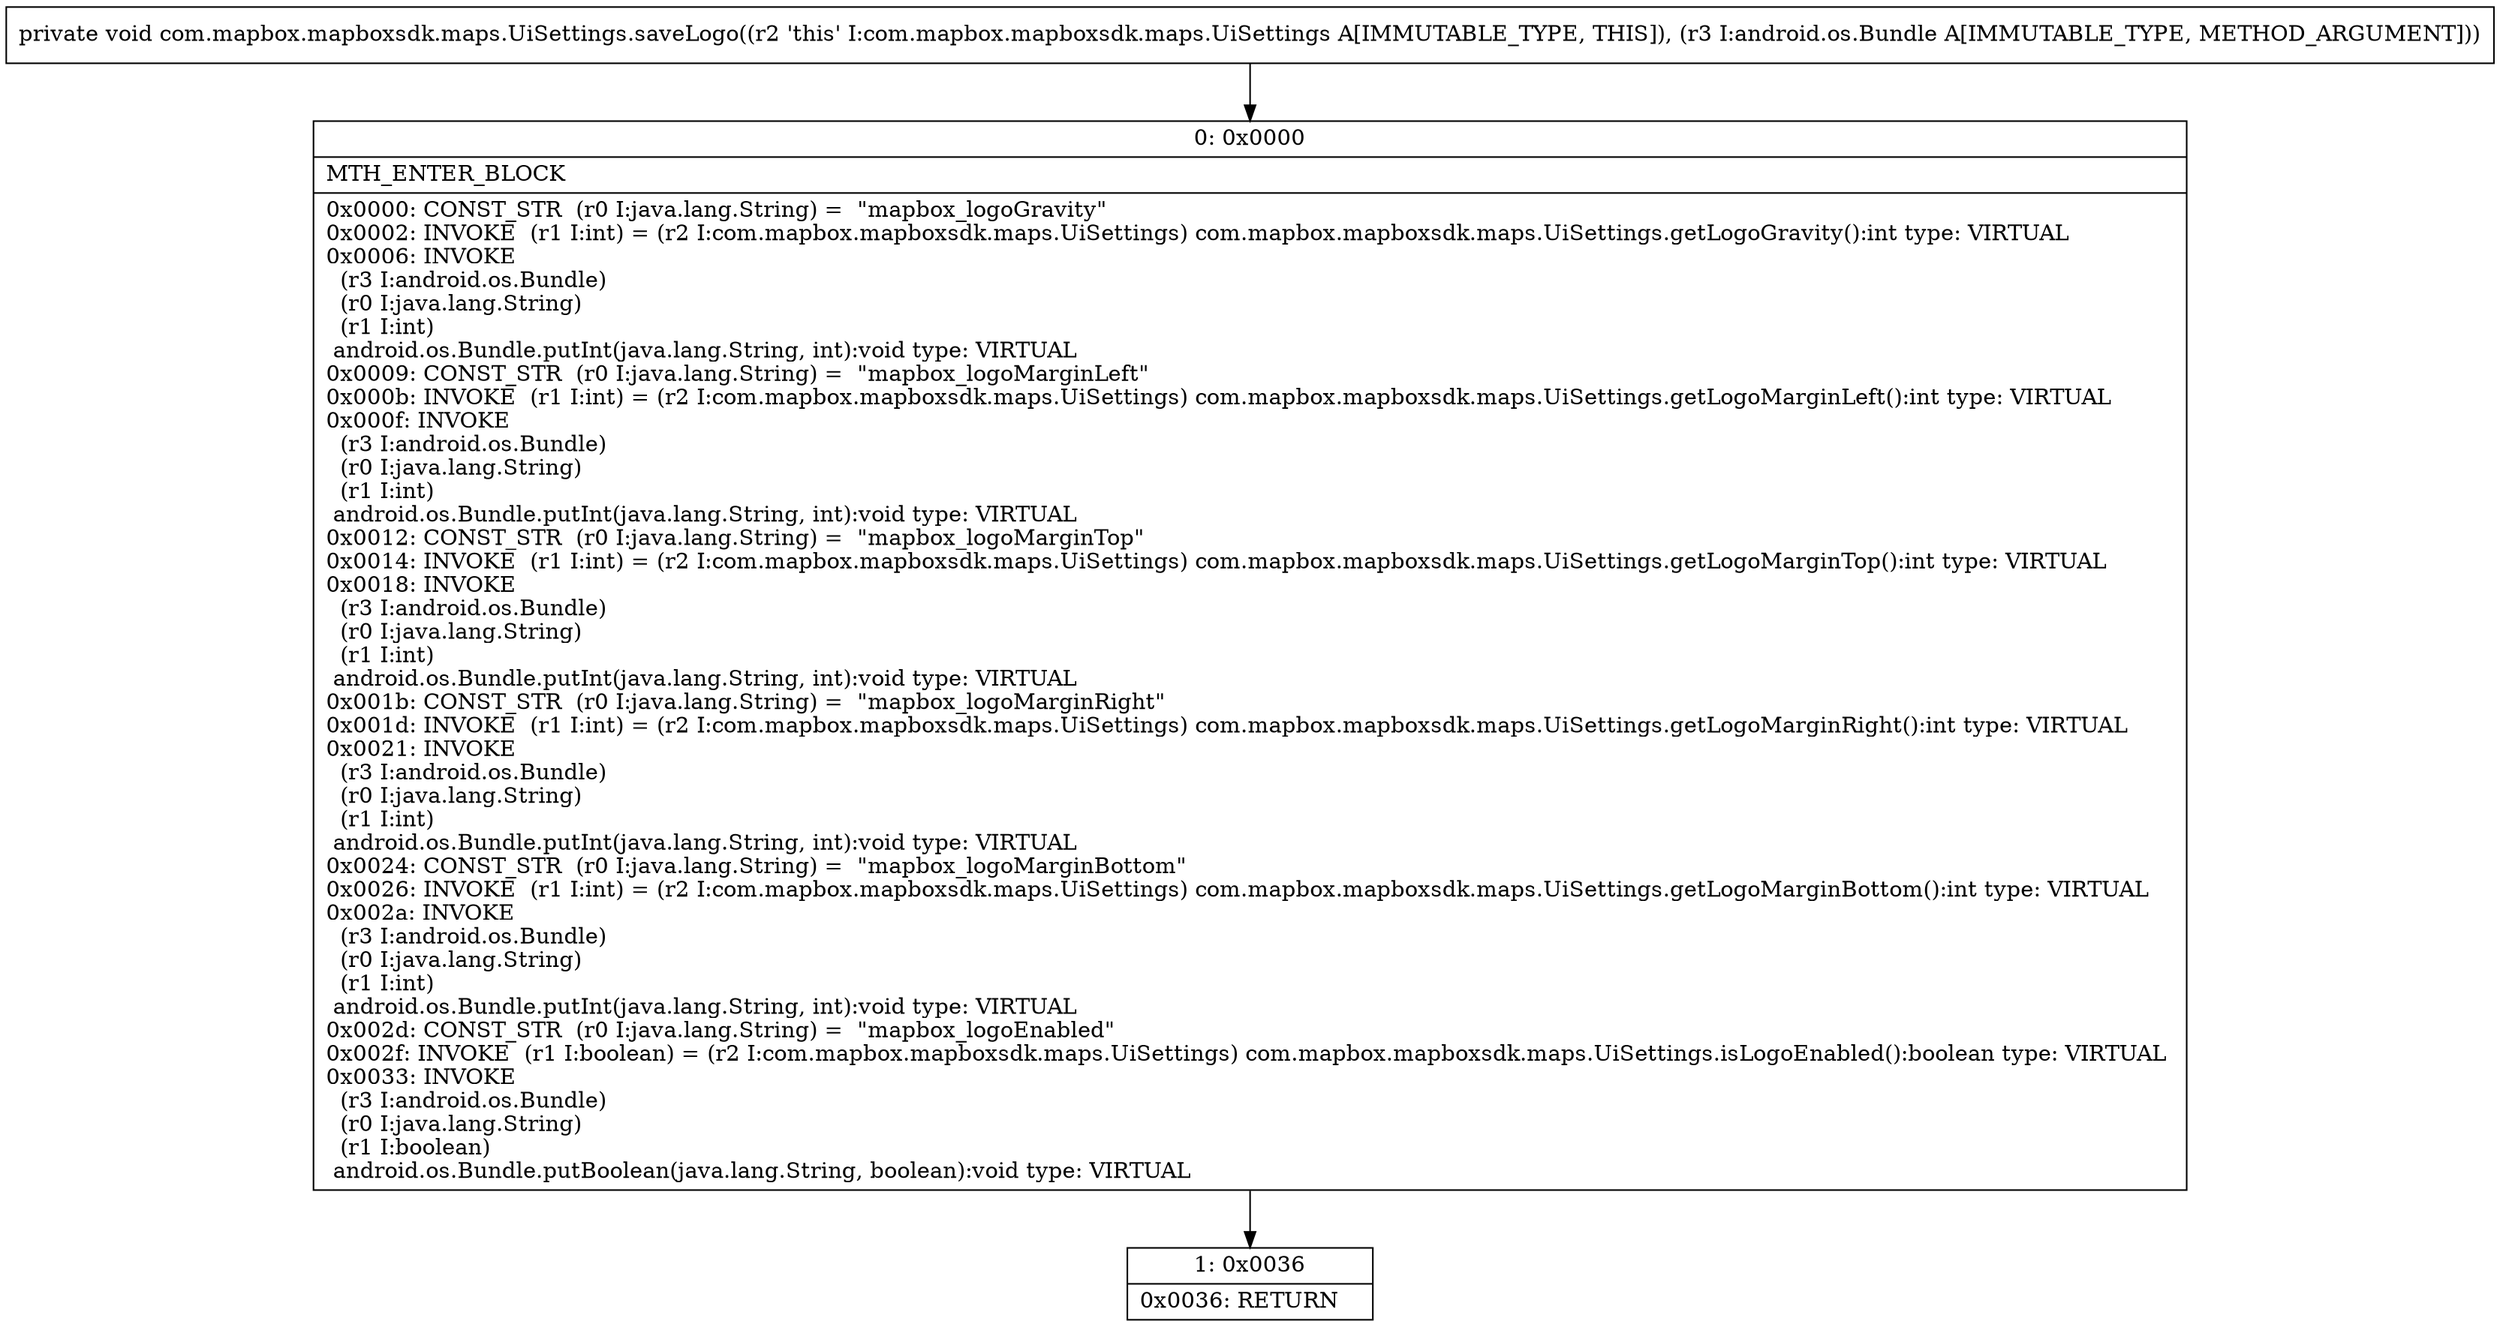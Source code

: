 digraph "CFG forcom.mapbox.mapboxsdk.maps.UiSettings.saveLogo(Landroid\/os\/Bundle;)V" {
Node_0 [shape=record,label="{0\:\ 0x0000|MTH_ENTER_BLOCK\l|0x0000: CONST_STR  (r0 I:java.lang.String) =  \"mapbox_logoGravity\" \l0x0002: INVOKE  (r1 I:int) = (r2 I:com.mapbox.mapboxsdk.maps.UiSettings) com.mapbox.mapboxsdk.maps.UiSettings.getLogoGravity():int type: VIRTUAL \l0x0006: INVOKE  \l  (r3 I:android.os.Bundle)\l  (r0 I:java.lang.String)\l  (r1 I:int)\l android.os.Bundle.putInt(java.lang.String, int):void type: VIRTUAL \l0x0009: CONST_STR  (r0 I:java.lang.String) =  \"mapbox_logoMarginLeft\" \l0x000b: INVOKE  (r1 I:int) = (r2 I:com.mapbox.mapboxsdk.maps.UiSettings) com.mapbox.mapboxsdk.maps.UiSettings.getLogoMarginLeft():int type: VIRTUAL \l0x000f: INVOKE  \l  (r3 I:android.os.Bundle)\l  (r0 I:java.lang.String)\l  (r1 I:int)\l android.os.Bundle.putInt(java.lang.String, int):void type: VIRTUAL \l0x0012: CONST_STR  (r0 I:java.lang.String) =  \"mapbox_logoMarginTop\" \l0x0014: INVOKE  (r1 I:int) = (r2 I:com.mapbox.mapboxsdk.maps.UiSettings) com.mapbox.mapboxsdk.maps.UiSettings.getLogoMarginTop():int type: VIRTUAL \l0x0018: INVOKE  \l  (r3 I:android.os.Bundle)\l  (r0 I:java.lang.String)\l  (r1 I:int)\l android.os.Bundle.putInt(java.lang.String, int):void type: VIRTUAL \l0x001b: CONST_STR  (r0 I:java.lang.String) =  \"mapbox_logoMarginRight\" \l0x001d: INVOKE  (r1 I:int) = (r2 I:com.mapbox.mapboxsdk.maps.UiSettings) com.mapbox.mapboxsdk.maps.UiSettings.getLogoMarginRight():int type: VIRTUAL \l0x0021: INVOKE  \l  (r3 I:android.os.Bundle)\l  (r0 I:java.lang.String)\l  (r1 I:int)\l android.os.Bundle.putInt(java.lang.String, int):void type: VIRTUAL \l0x0024: CONST_STR  (r0 I:java.lang.String) =  \"mapbox_logoMarginBottom\" \l0x0026: INVOKE  (r1 I:int) = (r2 I:com.mapbox.mapboxsdk.maps.UiSettings) com.mapbox.mapboxsdk.maps.UiSettings.getLogoMarginBottom():int type: VIRTUAL \l0x002a: INVOKE  \l  (r3 I:android.os.Bundle)\l  (r0 I:java.lang.String)\l  (r1 I:int)\l android.os.Bundle.putInt(java.lang.String, int):void type: VIRTUAL \l0x002d: CONST_STR  (r0 I:java.lang.String) =  \"mapbox_logoEnabled\" \l0x002f: INVOKE  (r1 I:boolean) = (r2 I:com.mapbox.mapboxsdk.maps.UiSettings) com.mapbox.mapboxsdk.maps.UiSettings.isLogoEnabled():boolean type: VIRTUAL \l0x0033: INVOKE  \l  (r3 I:android.os.Bundle)\l  (r0 I:java.lang.String)\l  (r1 I:boolean)\l android.os.Bundle.putBoolean(java.lang.String, boolean):void type: VIRTUAL \l}"];
Node_1 [shape=record,label="{1\:\ 0x0036|0x0036: RETURN   \l}"];
MethodNode[shape=record,label="{private void com.mapbox.mapboxsdk.maps.UiSettings.saveLogo((r2 'this' I:com.mapbox.mapboxsdk.maps.UiSettings A[IMMUTABLE_TYPE, THIS]), (r3 I:android.os.Bundle A[IMMUTABLE_TYPE, METHOD_ARGUMENT])) }"];
MethodNode -> Node_0;
Node_0 -> Node_1;
}

